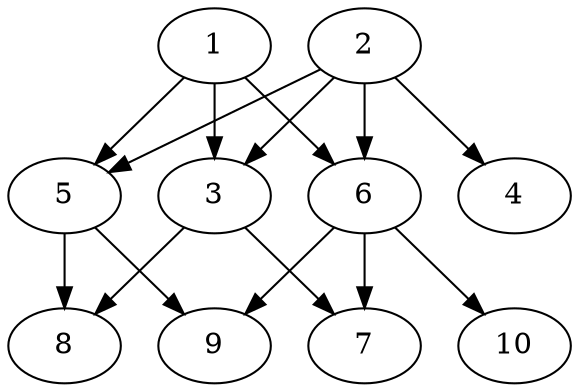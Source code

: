 // DAG automatically generated by daggen at Thu Oct  3 13:58:05 2019
// ./daggen --dot -n 10 --ccr 0.5 --fat 0.5 --regular 0.5 --density 0.6 --mindata 5242880 --maxdata 52428800 
digraph G {
  1 [size="52570112", alpha="0.00", expect_size="26285056"] 
  1 -> 3 [size ="26285056"]
  1 -> 5 [size ="26285056"]
  1 -> 6 [size ="26285056"]
  2 [size="50870272", alpha="0.12", expect_size="25435136"] 
  2 -> 3 [size ="25435136"]
  2 -> 4 [size ="25435136"]
  2 -> 5 [size ="25435136"]
  2 -> 6 [size ="25435136"]
  3 [size="26003456", alpha="0.19", expect_size="13001728"] 
  3 -> 7 [size ="13001728"]
  3 -> 8 [size ="13001728"]
  4 [size="70795264", alpha="0.12", expect_size="35397632"] 
  5 [size="82446336", alpha="0.19", expect_size="41223168"] 
  5 -> 8 [size ="41223168"]
  5 -> 9 [size ="41223168"]
  6 [size="80336896", alpha="0.17", expect_size="40168448"] 
  6 -> 7 [size ="40168448"]
  6 -> 9 [size ="40168448"]
  6 -> 10 [size ="40168448"]
  7 [size="64079872", alpha="0.16", expect_size="32039936"] 
  8 [size="78747648", alpha="0.12", expect_size="39373824"] 
  9 [size="31981568", alpha="0.06", expect_size="15990784"] 
  10 [size="100573184", alpha="0.06", expect_size="50286592"] 
}
